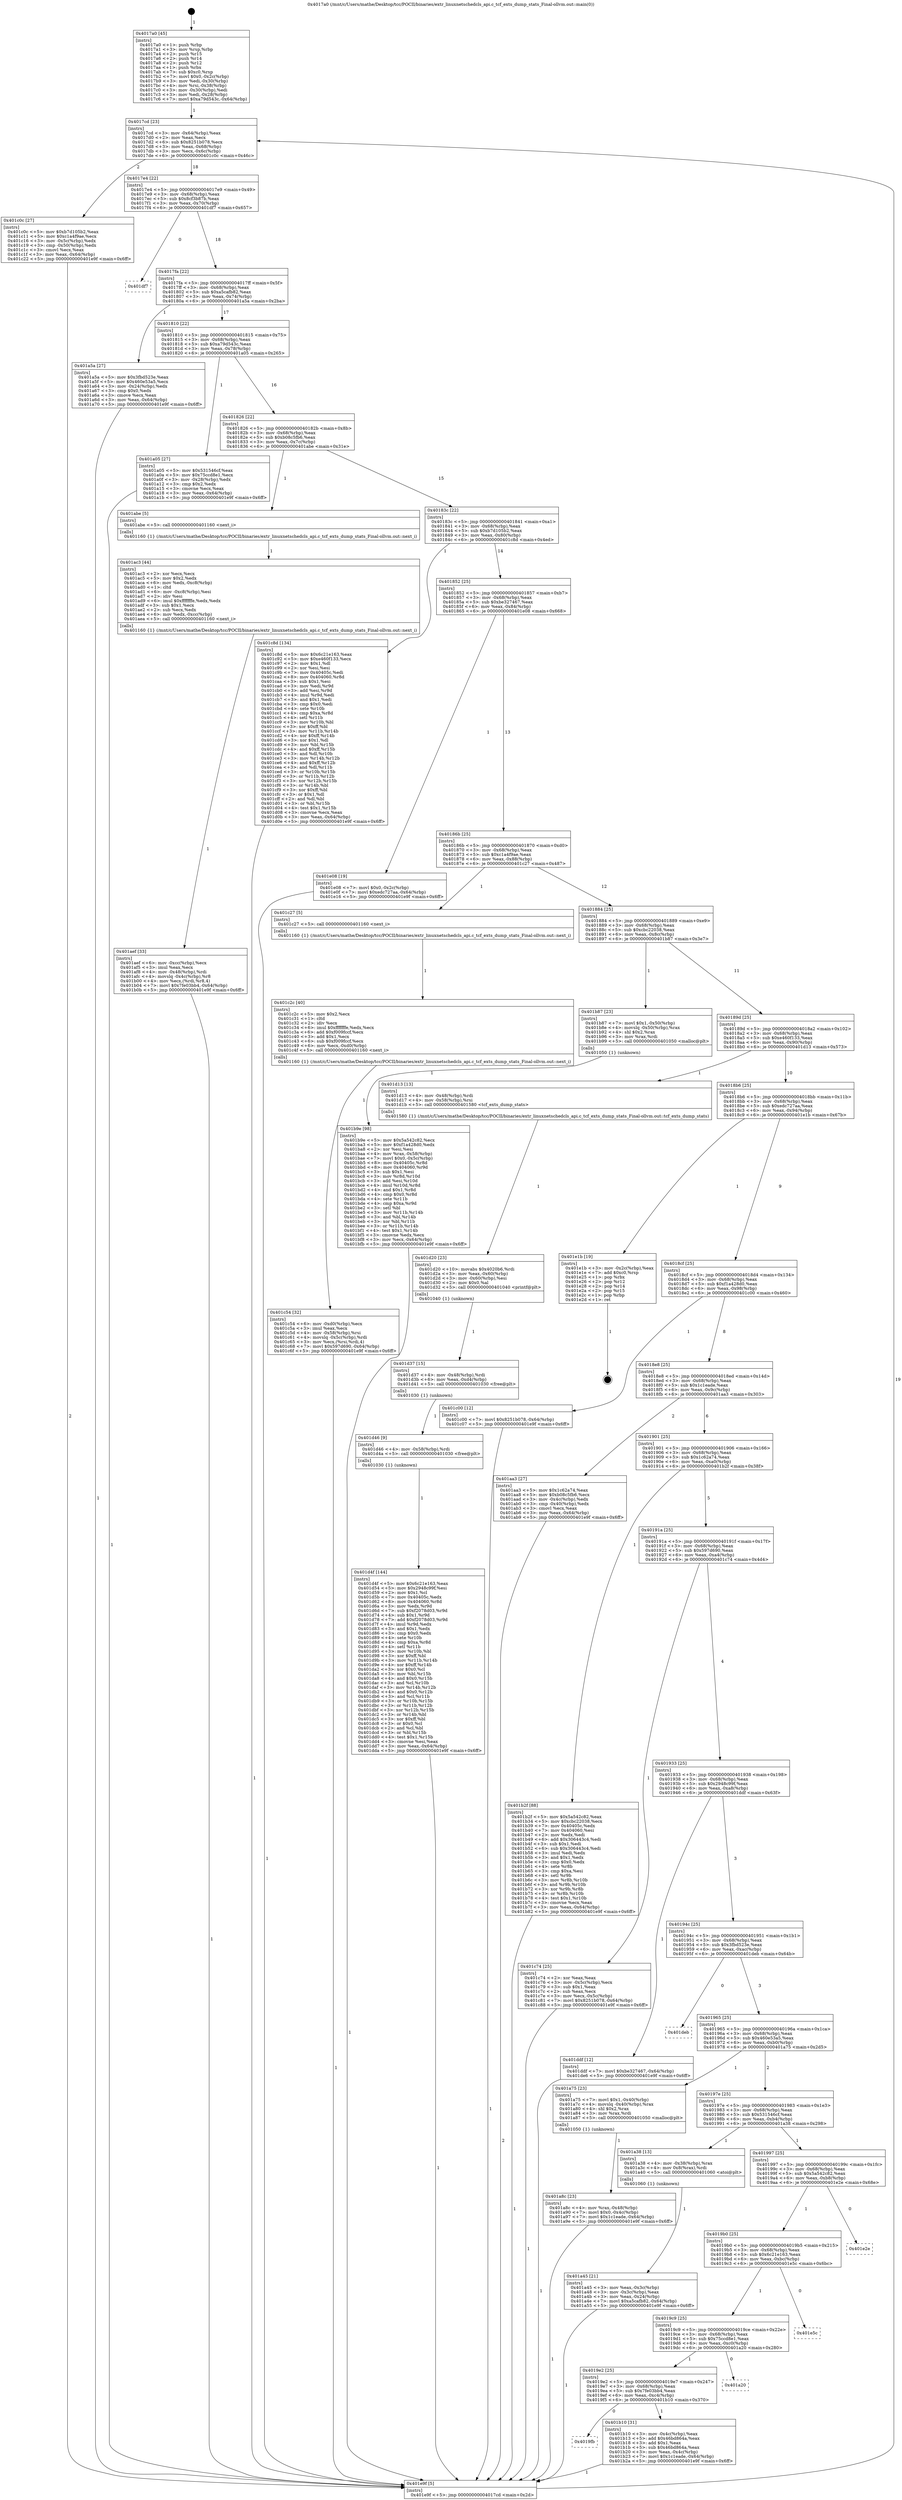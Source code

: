 digraph "0x4017a0" {
  label = "0x4017a0 (/mnt/c/Users/mathe/Desktop/tcc/POCII/binaries/extr_linuxnetschedcls_api.c_tcf_exts_dump_stats_Final-ollvm.out::main(0))"
  labelloc = "t"
  node[shape=record]

  Entry [label="",width=0.3,height=0.3,shape=circle,fillcolor=black,style=filled]
  "0x4017cd" [label="{
     0x4017cd [23]\l
     | [instrs]\l
     &nbsp;&nbsp;0x4017cd \<+3\>: mov -0x64(%rbp),%eax\l
     &nbsp;&nbsp;0x4017d0 \<+2\>: mov %eax,%ecx\l
     &nbsp;&nbsp;0x4017d2 \<+6\>: sub $0x8251b078,%ecx\l
     &nbsp;&nbsp;0x4017d8 \<+3\>: mov %eax,-0x68(%rbp)\l
     &nbsp;&nbsp;0x4017db \<+3\>: mov %ecx,-0x6c(%rbp)\l
     &nbsp;&nbsp;0x4017de \<+6\>: je 0000000000401c0c \<main+0x46c\>\l
  }"]
  "0x401c0c" [label="{
     0x401c0c [27]\l
     | [instrs]\l
     &nbsp;&nbsp;0x401c0c \<+5\>: mov $0xb7d105b2,%eax\l
     &nbsp;&nbsp;0x401c11 \<+5\>: mov $0xc1a4f9ae,%ecx\l
     &nbsp;&nbsp;0x401c16 \<+3\>: mov -0x5c(%rbp),%edx\l
     &nbsp;&nbsp;0x401c19 \<+3\>: cmp -0x50(%rbp),%edx\l
     &nbsp;&nbsp;0x401c1c \<+3\>: cmovl %ecx,%eax\l
     &nbsp;&nbsp;0x401c1f \<+3\>: mov %eax,-0x64(%rbp)\l
     &nbsp;&nbsp;0x401c22 \<+5\>: jmp 0000000000401e9f \<main+0x6ff\>\l
  }"]
  "0x4017e4" [label="{
     0x4017e4 [22]\l
     | [instrs]\l
     &nbsp;&nbsp;0x4017e4 \<+5\>: jmp 00000000004017e9 \<main+0x49\>\l
     &nbsp;&nbsp;0x4017e9 \<+3\>: mov -0x68(%rbp),%eax\l
     &nbsp;&nbsp;0x4017ec \<+5\>: sub $0x8cf3b87b,%eax\l
     &nbsp;&nbsp;0x4017f1 \<+3\>: mov %eax,-0x70(%rbp)\l
     &nbsp;&nbsp;0x4017f4 \<+6\>: je 0000000000401df7 \<main+0x657\>\l
  }"]
  Exit [label="",width=0.3,height=0.3,shape=circle,fillcolor=black,style=filled,peripheries=2]
  "0x401df7" [label="{
     0x401df7\l
  }", style=dashed]
  "0x4017fa" [label="{
     0x4017fa [22]\l
     | [instrs]\l
     &nbsp;&nbsp;0x4017fa \<+5\>: jmp 00000000004017ff \<main+0x5f\>\l
     &nbsp;&nbsp;0x4017ff \<+3\>: mov -0x68(%rbp),%eax\l
     &nbsp;&nbsp;0x401802 \<+5\>: sub $0xa5cafb82,%eax\l
     &nbsp;&nbsp;0x401807 \<+3\>: mov %eax,-0x74(%rbp)\l
     &nbsp;&nbsp;0x40180a \<+6\>: je 0000000000401a5a \<main+0x2ba\>\l
  }"]
  "0x401d4f" [label="{
     0x401d4f [144]\l
     | [instrs]\l
     &nbsp;&nbsp;0x401d4f \<+5\>: mov $0x6c21e163,%eax\l
     &nbsp;&nbsp;0x401d54 \<+5\>: mov $0x2948c99f,%esi\l
     &nbsp;&nbsp;0x401d59 \<+2\>: mov $0x1,%cl\l
     &nbsp;&nbsp;0x401d5b \<+7\>: mov 0x40405c,%edx\l
     &nbsp;&nbsp;0x401d62 \<+8\>: mov 0x404060,%r8d\l
     &nbsp;&nbsp;0x401d6a \<+3\>: mov %edx,%r9d\l
     &nbsp;&nbsp;0x401d6d \<+7\>: sub $0xf2078d03,%r9d\l
     &nbsp;&nbsp;0x401d74 \<+4\>: sub $0x1,%r9d\l
     &nbsp;&nbsp;0x401d78 \<+7\>: add $0xf2078d03,%r9d\l
     &nbsp;&nbsp;0x401d7f \<+4\>: imul %r9d,%edx\l
     &nbsp;&nbsp;0x401d83 \<+3\>: and $0x1,%edx\l
     &nbsp;&nbsp;0x401d86 \<+3\>: cmp $0x0,%edx\l
     &nbsp;&nbsp;0x401d89 \<+4\>: sete %r10b\l
     &nbsp;&nbsp;0x401d8d \<+4\>: cmp $0xa,%r8d\l
     &nbsp;&nbsp;0x401d91 \<+4\>: setl %r11b\l
     &nbsp;&nbsp;0x401d95 \<+3\>: mov %r10b,%bl\l
     &nbsp;&nbsp;0x401d98 \<+3\>: xor $0xff,%bl\l
     &nbsp;&nbsp;0x401d9b \<+3\>: mov %r11b,%r14b\l
     &nbsp;&nbsp;0x401d9e \<+4\>: xor $0xff,%r14b\l
     &nbsp;&nbsp;0x401da2 \<+3\>: xor $0x0,%cl\l
     &nbsp;&nbsp;0x401da5 \<+3\>: mov %bl,%r15b\l
     &nbsp;&nbsp;0x401da8 \<+4\>: and $0x0,%r15b\l
     &nbsp;&nbsp;0x401dac \<+3\>: and %cl,%r10b\l
     &nbsp;&nbsp;0x401daf \<+3\>: mov %r14b,%r12b\l
     &nbsp;&nbsp;0x401db2 \<+4\>: and $0x0,%r12b\l
     &nbsp;&nbsp;0x401db6 \<+3\>: and %cl,%r11b\l
     &nbsp;&nbsp;0x401db9 \<+3\>: or %r10b,%r15b\l
     &nbsp;&nbsp;0x401dbc \<+3\>: or %r11b,%r12b\l
     &nbsp;&nbsp;0x401dbf \<+3\>: xor %r12b,%r15b\l
     &nbsp;&nbsp;0x401dc2 \<+3\>: or %r14b,%bl\l
     &nbsp;&nbsp;0x401dc5 \<+3\>: xor $0xff,%bl\l
     &nbsp;&nbsp;0x401dc8 \<+3\>: or $0x0,%cl\l
     &nbsp;&nbsp;0x401dcb \<+2\>: and %cl,%bl\l
     &nbsp;&nbsp;0x401dcd \<+3\>: or %bl,%r15b\l
     &nbsp;&nbsp;0x401dd0 \<+4\>: test $0x1,%r15b\l
     &nbsp;&nbsp;0x401dd4 \<+3\>: cmovne %esi,%eax\l
     &nbsp;&nbsp;0x401dd7 \<+3\>: mov %eax,-0x64(%rbp)\l
     &nbsp;&nbsp;0x401dda \<+5\>: jmp 0000000000401e9f \<main+0x6ff\>\l
  }"]
  "0x401a5a" [label="{
     0x401a5a [27]\l
     | [instrs]\l
     &nbsp;&nbsp;0x401a5a \<+5\>: mov $0x3fbd523e,%eax\l
     &nbsp;&nbsp;0x401a5f \<+5\>: mov $0x460e53a5,%ecx\l
     &nbsp;&nbsp;0x401a64 \<+3\>: mov -0x24(%rbp),%edx\l
     &nbsp;&nbsp;0x401a67 \<+3\>: cmp $0x0,%edx\l
     &nbsp;&nbsp;0x401a6a \<+3\>: cmove %ecx,%eax\l
     &nbsp;&nbsp;0x401a6d \<+3\>: mov %eax,-0x64(%rbp)\l
     &nbsp;&nbsp;0x401a70 \<+5\>: jmp 0000000000401e9f \<main+0x6ff\>\l
  }"]
  "0x401810" [label="{
     0x401810 [22]\l
     | [instrs]\l
     &nbsp;&nbsp;0x401810 \<+5\>: jmp 0000000000401815 \<main+0x75\>\l
     &nbsp;&nbsp;0x401815 \<+3\>: mov -0x68(%rbp),%eax\l
     &nbsp;&nbsp;0x401818 \<+5\>: sub $0xa79d543c,%eax\l
     &nbsp;&nbsp;0x40181d \<+3\>: mov %eax,-0x78(%rbp)\l
     &nbsp;&nbsp;0x401820 \<+6\>: je 0000000000401a05 \<main+0x265\>\l
  }"]
  "0x401d46" [label="{
     0x401d46 [9]\l
     | [instrs]\l
     &nbsp;&nbsp;0x401d46 \<+4\>: mov -0x58(%rbp),%rdi\l
     &nbsp;&nbsp;0x401d4a \<+5\>: call 0000000000401030 \<free@plt\>\l
     | [calls]\l
     &nbsp;&nbsp;0x401030 \{1\} (unknown)\l
  }"]
  "0x401a05" [label="{
     0x401a05 [27]\l
     | [instrs]\l
     &nbsp;&nbsp;0x401a05 \<+5\>: mov $0x531546cf,%eax\l
     &nbsp;&nbsp;0x401a0a \<+5\>: mov $0x75ccd8e1,%ecx\l
     &nbsp;&nbsp;0x401a0f \<+3\>: mov -0x28(%rbp),%edx\l
     &nbsp;&nbsp;0x401a12 \<+3\>: cmp $0x2,%edx\l
     &nbsp;&nbsp;0x401a15 \<+3\>: cmovne %ecx,%eax\l
     &nbsp;&nbsp;0x401a18 \<+3\>: mov %eax,-0x64(%rbp)\l
     &nbsp;&nbsp;0x401a1b \<+5\>: jmp 0000000000401e9f \<main+0x6ff\>\l
  }"]
  "0x401826" [label="{
     0x401826 [22]\l
     | [instrs]\l
     &nbsp;&nbsp;0x401826 \<+5\>: jmp 000000000040182b \<main+0x8b\>\l
     &nbsp;&nbsp;0x40182b \<+3\>: mov -0x68(%rbp),%eax\l
     &nbsp;&nbsp;0x40182e \<+5\>: sub $0xb08c5fb6,%eax\l
     &nbsp;&nbsp;0x401833 \<+3\>: mov %eax,-0x7c(%rbp)\l
     &nbsp;&nbsp;0x401836 \<+6\>: je 0000000000401abe \<main+0x31e\>\l
  }"]
  "0x401e9f" [label="{
     0x401e9f [5]\l
     | [instrs]\l
     &nbsp;&nbsp;0x401e9f \<+5\>: jmp 00000000004017cd \<main+0x2d\>\l
  }"]
  "0x4017a0" [label="{
     0x4017a0 [45]\l
     | [instrs]\l
     &nbsp;&nbsp;0x4017a0 \<+1\>: push %rbp\l
     &nbsp;&nbsp;0x4017a1 \<+3\>: mov %rsp,%rbp\l
     &nbsp;&nbsp;0x4017a4 \<+2\>: push %r15\l
     &nbsp;&nbsp;0x4017a6 \<+2\>: push %r14\l
     &nbsp;&nbsp;0x4017a8 \<+2\>: push %r12\l
     &nbsp;&nbsp;0x4017aa \<+1\>: push %rbx\l
     &nbsp;&nbsp;0x4017ab \<+7\>: sub $0xc0,%rsp\l
     &nbsp;&nbsp;0x4017b2 \<+7\>: movl $0x0,-0x2c(%rbp)\l
     &nbsp;&nbsp;0x4017b9 \<+3\>: mov %edi,-0x30(%rbp)\l
     &nbsp;&nbsp;0x4017bc \<+4\>: mov %rsi,-0x38(%rbp)\l
     &nbsp;&nbsp;0x4017c0 \<+3\>: mov -0x30(%rbp),%edi\l
     &nbsp;&nbsp;0x4017c3 \<+3\>: mov %edi,-0x28(%rbp)\l
     &nbsp;&nbsp;0x4017c6 \<+7\>: movl $0xa79d543c,-0x64(%rbp)\l
  }"]
  "0x401d37" [label="{
     0x401d37 [15]\l
     | [instrs]\l
     &nbsp;&nbsp;0x401d37 \<+4\>: mov -0x48(%rbp),%rdi\l
     &nbsp;&nbsp;0x401d3b \<+6\>: mov %eax,-0xd4(%rbp)\l
     &nbsp;&nbsp;0x401d41 \<+5\>: call 0000000000401030 \<free@plt\>\l
     | [calls]\l
     &nbsp;&nbsp;0x401030 \{1\} (unknown)\l
  }"]
  "0x401abe" [label="{
     0x401abe [5]\l
     | [instrs]\l
     &nbsp;&nbsp;0x401abe \<+5\>: call 0000000000401160 \<next_i\>\l
     | [calls]\l
     &nbsp;&nbsp;0x401160 \{1\} (/mnt/c/Users/mathe/Desktop/tcc/POCII/binaries/extr_linuxnetschedcls_api.c_tcf_exts_dump_stats_Final-ollvm.out::next_i)\l
  }"]
  "0x40183c" [label="{
     0x40183c [22]\l
     | [instrs]\l
     &nbsp;&nbsp;0x40183c \<+5\>: jmp 0000000000401841 \<main+0xa1\>\l
     &nbsp;&nbsp;0x401841 \<+3\>: mov -0x68(%rbp),%eax\l
     &nbsp;&nbsp;0x401844 \<+5\>: sub $0xb7d105b2,%eax\l
     &nbsp;&nbsp;0x401849 \<+3\>: mov %eax,-0x80(%rbp)\l
     &nbsp;&nbsp;0x40184c \<+6\>: je 0000000000401c8d \<main+0x4ed\>\l
  }"]
  "0x401d20" [label="{
     0x401d20 [23]\l
     | [instrs]\l
     &nbsp;&nbsp;0x401d20 \<+10\>: movabs $0x4020b6,%rdi\l
     &nbsp;&nbsp;0x401d2a \<+3\>: mov %eax,-0x60(%rbp)\l
     &nbsp;&nbsp;0x401d2d \<+3\>: mov -0x60(%rbp),%esi\l
     &nbsp;&nbsp;0x401d30 \<+2\>: mov $0x0,%al\l
     &nbsp;&nbsp;0x401d32 \<+5\>: call 0000000000401040 \<printf@plt\>\l
     | [calls]\l
     &nbsp;&nbsp;0x401040 \{1\} (unknown)\l
  }"]
  "0x401c8d" [label="{
     0x401c8d [134]\l
     | [instrs]\l
     &nbsp;&nbsp;0x401c8d \<+5\>: mov $0x6c21e163,%eax\l
     &nbsp;&nbsp;0x401c92 \<+5\>: mov $0xe460f133,%ecx\l
     &nbsp;&nbsp;0x401c97 \<+2\>: mov $0x1,%dl\l
     &nbsp;&nbsp;0x401c99 \<+2\>: xor %esi,%esi\l
     &nbsp;&nbsp;0x401c9b \<+7\>: mov 0x40405c,%edi\l
     &nbsp;&nbsp;0x401ca2 \<+8\>: mov 0x404060,%r8d\l
     &nbsp;&nbsp;0x401caa \<+3\>: sub $0x1,%esi\l
     &nbsp;&nbsp;0x401cad \<+3\>: mov %edi,%r9d\l
     &nbsp;&nbsp;0x401cb0 \<+3\>: add %esi,%r9d\l
     &nbsp;&nbsp;0x401cb3 \<+4\>: imul %r9d,%edi\l
     &nbsp;&nbsp;0x401cb7 \<+3\>: and $0x1,%edi\l
     &nbsp;&nbsp;0x401cba \<+3\>: cmp $0x0,%edi\l
     &nbsp;&nbsp;0x401cbd \<+4\>: sete %r10b\l
     &nbsp;&nbsp;0x401cc1 \<+4\>: cmp $0xa,%r8d\l
     &nbsp;&nbsp;0x401cc5 \<+4\>: setl %r11b\l
     &nbsp;&nbsp;0x401cc9 \<+3\>: mov %r10b,%bl\l
     &nbsp;&nbsp;0x401ccc \<+3\>: xor $0xff,%bl\l
     &nbsp;&nbsp;0x401ccf \<+3\>: mov %r11b,%r14b\l
     &nbsp;&nbsp;0x401cd2 \<+4\>: xor $0xff,%r14b\l
     &nbsp;&nbsp;0x401cd6 \<+3\>: xor $0x1,%dl\l
     &nbsp;&nbsp;0x401cd9 \<+3\>: mov %bl,%r15b\l
     &nbsp;&nbsp;0x401cdc \<+4\>: and $0xff,%r15b\l
     &nbsp;&nbsp;0x401ce0 \<+3\>: and %dl,%r10b\l
     &nbsp;&nbsp;0x401ce3 \<+3\>: mov %r14b,%r12b\l
     &nbsp;&nbsp;0x401ce6 \<+4\>: and $0xff,%r12b\l
     &nbsp;&nbsp;0x401cea \<+3\>: and %dl,%r11b\l
     &nbsp;&nbsp;0x401ced \<+3\>: or %r10b,%r15b\l
     &nbsp;&nbsp;0x401cf0 \<+3\>: or %r11b,%r12b\l
     &nbsp;&nbsp;0x401cf3 \<+3\>: xor %r12b,%r15b\l
     &nbsp;&nbsp;0x401cf6 \<+3\>: or %r14b,%bl\l
     &nbsp;&nbsp;0x401cf9 \<+3\>: xor $0xff,%bl\l
     &nbsp;&nbsp;0x401cfc \<+3\>: or $0x1,%dl\l
     &nbsp;&nbsp;0x401cff \<+2\>: and %dl,%bl\l
     &nbsp;&nbsp;0x401d01 \<+3\>: or %bl,%r15b\l
     &nbsp;&nbsp;0x401d04 \<+4\>: test $0x1,%r15b\l
     &nbsp;&nbsp;0x401d08 \<+3\>: cmovne %ecx,%eax\l
     &nbsp;&nbsp;0x401d0b \<+3\>: mov %eax,-0x64(%rbp)\l
     &nbsp;&nbsp;0x401d0e \<+5\>: jmp 0000000000401e9f \<main+0x6ff\>\l
  }"]
  "0x401852" [label="{
     0x401852 [25]\l
     | [instrs]\l
     &nbsp;&nbsp;0x401852 \<+5\>: jmp 0000000000401857 \<main+0xb7\>\l
     &nbsp;&nbsp;0x401857 \<+3\>: mov -0x68(%rbp),%eax\l
     &nbsp;&nbsp;0x40185a \<+5\>: sub $0xbe327467,%eax\l
     &nbsp;&nbsp;0x40185f \<+6\>: mov %eax,-0x84(%rbp)\l
     &nbsp;&nbsp;0x401865 \<+6\>: je 0000000000401e08 \<main+0x668\>\l
  }"]
  "0x401c54" [label="{
     0x401c54 [32]\l
     | [instrs]\l
     &nbsp;&nbsp;0x401c54 \<+6\>: mov -0xd0(%rbp),%ecx\l
     &nbsp;&nbsp;0x401c5a \<+3\>: imul %eax,%ecx\l
     &nbsp;&nbsp;0x401c5d \<+4\>: mov -0x58(%rbp),%rsi\l
     &nbsp;&nbsp;0x401c61 \<+4\>: movslq -0x5c(%rbp),%rdi\l
     &nbsp;&nbsp;0x401c65 \<+3\>: mov %ecx,(%rsi,%rdi,4)\l
     &nbsp;&nbsp;0x401c68 \<+7\>: movl $0x597d690,-0x64(%rbp)\l
     &nbsp;&nbsp;0x401c6f \<+5\>: jmp 0000000000401e9f \<main+0x6ff\>\l
  }"]
  "0x401e08" [label="{
     0x401e08 [19]\l
     | [instrs]\l
     &nbsp;&nbsp;0x401e08 \<+7\>: movl $0x0,-0x2c(%rbp)\l
     &nbsp;&nbsp;0x401e0f \<+7\>: movl $0xedc727aa,-0x64(%rbp)\l
     &nbsp;&nbsp;0x401e16 \<+5\>: jmp 0000000000401e9f \<main+0x6ff\>\l
  }"]
  "0x40186b" [label="{
     0x40186b [25]\l
     | [instrs]\l
     &nbsp;&nbsp;0x40186b \<+5\>: jmp 0000000000401870 \<main+0xd0\>\l
     &nbsp;&nbsp;0x401870 \<+3\>: mov -0x68(%rbp),%eax\l
     &nbsp;&nbsp;0x401873 \<+5\>: sub $0xc1a4f9ae,%eax\l
     &nbsp;&nbsp;0x401878 \<+6\>: mov %eax,-0x88(%rbp)\l
     &nbsp;&nbsp;0x40187e \<+6\>: je 0000000000401c27 \<main+0x487\>\l
  }"]
  "0x401c2c" [label="{
     0x401c2c [40]\l
     | [instrs]\l
     &nbsp;&nbsp;0x401c2c \<+5\>: mov $0x2,%ecx\l
     &nbsp;&nbsp;0x401c31 \<+1\>: cltd\l
     &nbsp;&nbsp;0x401c32 \<+2\>: idiv %ecx\l
     &nbsp;&nbsp;0x401c34 \<+6\>: imul $0xfffffffe,%edx,%ecx\l
     &nbsp;&nbsp;0x401c3a \<+6\>: add $0xf009fccf,%ecx\l
     &nbsp;&nbsp;0x401c40 \<+3\>: add $0x1,%ecx\l
     &nbsp;&nbsp;0x401c43 \<+6\>: sub $0xf009fccf,%ecx\l
     &nbsp;&nbsp;0x401c49 \<+6\>: mov %ecx,-0xd0(%rbp)\l
     &nbsp;&nbsp;0x401c4f \<+5\>: call 0000000000401160 \<next_i\>\l
     | [calls]\l
     &nbsp;&nbsp;0x401160 \{1\} (/mnt/c/Users/mathe/Desktop/tcc/POCII/binaries/extr_linuxnetschedcls_api.c_tcf_exts_dump_stats_Final-ollvm.out::next_i)\l
  }"]
  "0x401c27" [label="{
     0x401c27 [5]\l
     | [instrs]\l
     &nbsp;&nbsp;0x401c27 \<+5\>: call 0000000000401160 \<next_i\>\l
     | [calls]\l
     &nbsp;&nbsp;0x401160 \{1\} (/mnt/c/Users/mathe/Desktop/tcc/POCII/binaries/extr_linuxnetschedcls_api.c_tcf_exts_dump_stats_Final-ollvm.out::next_i)\l
  }"]
  "0x401884" [label="{
     0x401884 [25]\l
     | [instrs]\l
     &nbsp;&nbsp;0x401884 \<+5\>: jmp 0000000000401889 \<main+0xe9\>\l
     &nbsp;&nbsp;0x401889 \<+3\>: mov -0x68(%rbp),%eax\l
     &nbsp;&nbsp;0x40188c \<+5\>: sub $0xcbc22038,%eax\l
     &nbsp;&nbsp;0x401891 \<+6\>: mov %eax,-0x8c(%rbp)\l
     &nbsp;&nbsp;0x401897 \<+6\>: je 0000000000401b87 \<main+0x3e7\>\l
  }"]
  "0x401b9e" [label="{
     0x401b9e [98]\l
     | [instrs]\l
     &nbsp;&nbsp;0x401b9e \<+5\>: mov $0x5a542c82,%ecx\l
     &nbsp;&nbsp;0x401ba3 \<+5\>: mov $0xf1a428d0,%edx\l
     &nbsp;&nbsp;0x401ba8 \<+2\>: xor %esi,%esi\l
     &nbsp;&nbsp;0x401baa \<+4\>: mov %rax,-0x58(%rbp)\l
     &nbsp;&nbsp;0x401bae \<+7\>: movl $0x0,-0x5c(%rbp)\l
     &nbsp;&nbsp;0x401bb5 \<+8\>: mov 0x40405c,%r8d\l
     &nbsp;&nbsp;0x401bbd \<+8\>: mov 0x404060,%r9d\l
     &nbsp;&nbsp;0x401bc5 \<+3\>: sub $0x1,%esi\l
     &nbsp;&nbsp;0x401bc8 \<+3\>: mov %r8d,%r10d\l
     &nbsp;&nbsp;0x401bcb \<+3\>: add %esi,%r10d\l
     &nbsp;&nbsp;0x401bce \<+4\>: imul %r10d,%r8d\l
     &nbsp;&nbsp;0x401bd2 \<+4\>: and $0x1,%r8d\l
     &nbsp;&nbsp;0x401bd6 \<+4\>: cmp $0x0,%r8d\l
     &nbsp;&nbsp;0x401bda \<+4\>: sete %r11b\l
     &nbsp;&nbsp;0x401bde \<+4\>: cmp $0xa,%r9d\l
     &nbsp;&nbsp;0x401be2 \<+3\>: setl %bl\l
     &nbsp;&nbsp;0x401be5 \<+3\>: mov %r11b,%r14b\l
     &nbsp;&nbsp;0x401be8 \<+3\>: and %bl,%r14b\l
     &nbsp;&nbsp;0x401beb \<+3\>: xor %bl,%r11b\l
     &nbsp;&nbsp;0x401bee \<+3\>: or %r11b,%r14b\l
     &nbsp;&nbsp;0x401bf1 \<+4\>: test $0x1,%r14b\l
     &nbsp;&nbsp;0x401bf5 \<+3\>: cmovne %edx,%ecx\l
     &nbsp;&nbsp;0x401bf8 \<+3\>: mov %ecx,-0x64(%rbp)\l
     &nbsp;&nbsp;0x401bfb \<+5\>: jmp 0000000000401e9f \<main+0x6ff\>\l
  }"]
  "0x401b87" [label="{
     0x401b87 [23]\l
     | [instrs]\l
     &nbsp;&nbsp;0x401b87 \<+7\>: movl $0x1,-0x50(%rbp)\l
     &nbsp;&nbsp;0x401b8e \<+4\>: movslq -0x50(%rbp),%rax\l
     &nbsp;&nbsp;0x401b92 \<+4\>: shl $0x2,%rax\l
     &nbsp;&nbsp;0x401b96 \<+3\>: mov %rax,%rdi\l
     &nbsp;&nbsp;0x401b99 \<+5\>: call 0000000000401050 \<malloc@plt\>\l
     | [calls]\l
     &nbsp;&nbsp;0x401050 \{1\} (unknown)\l
  }"]
  "0x40189d" [label="{
     0x40189d [25]\l
     | [instrs]\l
     &nbsp;&nbsp;0x40189d \<+5\>: jmp 00000000004018a2 \<main+0x102\>\l
     &nbsp;&nbsp;0x4018a2 \<+3\>: mov -0x68(%rbp),%eax\l
     &nbsp;&nbsp;0x4018a5 \<+5\>: sub $0xe460f133,%eax\l
     &nbsp;&nbsp;0x4018aa \<+6\>: mov %eax,-0x90(%rbp)\l
     &nbsp;&nbsp;0x4018b0 \<+6\>: je 0000000000401d13 \<main+0x573\>\l
  }"]
  "0x4019fb" [label="{
     0x4019fb\l
  }", style=dashed]
  "0x401d13" [label="{
     0x401d13 [13]\l
     | [instrs]\l
     &nbsp;&nbsp;0x401d13 \<+4\>: mov -0x48(%rbp),%rdi\l
     &nbsp;&nbsp;0x401d17 \<+4\>: mov -0x58(%rbp),%rsi\l
     &nbsp;&nbsp;0x401d1b \<+5\>: call 0000000000401580 \<tcf_exts_dump_stats\>\l
     | [calls]\l
     &nbsp;&nbsp;0x401580 \{1\} (/mnt/c/Users/mathe/Desktop/tcc/POCII/binaries/extr_linuxnetschedcls_api.c_tcf_exts_dump_stats_Final-ollvm.out::tcf_exts_dump_stats)\l
  }"]
  "0x4018b6" [label="{
     0x4018b6 [25]\l
     | [instrs]\l
     &nbsp;&nbsp;0x4018b6 \<+5\>: jmp 00000000004018bb \<main+0x11b\>\l
     &nbsp;&nbsp;0x4018bb \<+3\>: mov -0x68(%rbp),%eax\l
     &nbsp;&nbsp;0x4018be \<+5\>: sub $0xedc727aa,%eax\l
     &nbsp;&nbsp;0x4018c3 \<+6\>: mov %eax,-0x94(%rbp)\l
     &nbsp;&nbsp;0x4018c9 \<+6\>: je 0000000000401e1b \<main+0x67b\>\l
  }"]
  "0x401b10" [label="{
     0x401b10 [31]\l
     | [instrs]\l
     &nbsp;&nbsp;0x401b10 \<+3\>: mov -0x4c(%rbp),%eax\l
     &nbsp;&nbsp;0x401b13 \<+5\>: add $0x46bd864a,%eax\l
     &nbsp;&nbsp;0x401b18 \<+3\>: add $0x1,%eax\l
     &nbsp;&nbsp;0x401b1b \<+5\>: sub $0x46bd864a,%eax\l
     &nbsp;&nbsp;0x401b20 \<+3\>: mov %eax,-0x4c(%rbp)\l
     &nbsp;&nbsp;0x401b23 \<+7\>: movl $0x1c1eade,-0x64(%rbp)\l
     &nbsp;&nbsp;0x401b2a \<+5\>: jmp 0000000000401e9f \<main+0x6ff\>\l
  }"]
  "0x401e1b" [label="{
     0x401e1b [19]\l
     | [instrs]\l
     &nbsp;&nbsp;0x401e1b \<+3\>: mov -0x2c(%rbp),%eax\l
     &nbsp;&nbsp;0x401e1e \<+7\>: add $0xc0,%rsp\l
     &nbsp;&nbsp;0x401e25 \<+1\>: pop %rbx\l
     &nbsp;&nbsp;0x401e26 \<+2\>: pop %r12\l
     &nbsp;&nbsp;0x401e28 \<+2\>: pop %r14\l
     &nbsp;&nbsp;0x401e2a \<+2\>: pop %r15\l
     &nbsp;&nbsp;0x401e2c \<+1\>: pop %rbp\l
     &nbsp;&nbsp;0x401e2d \<+1\>: ret\l
  }"]
  "0x4018cf" [label="{
     0x4018cf [25]\l
     | [instrs]\l
     &nbsp;&nbsp;0x4018cf \<+5\>: jmp 00000000004018d4 \<main+0x134\>\l
     &nbsp;&nbsp;0x4018d4 \<+3\>: mov -0x68(%rbp),%eax\l
     &nbsp;&nbsp;0x4018d7 \<+5\>: sub $0xf1a428d0,%eax\l
     &nbsp;&nbsp;0x4018dc \<+6\>: mov %eax,-0x98(%rbp)\l
     &nbsp;&nbsp;0x4018e2 \<+6\>: je 0000000000401c00 \<main+0x460\>\l
  }"]
  "0x4019e2" [label="{
     0x4019e2 [25]\l
     | [instrs]\l
     &nbsp;&nbsp;0x4019e2 \<+5\>: jmp 00000000004019e7 \<main+0x247\>\l
     &nbsp;&nbsp;0x4019e7 \<+3\>: mov -0x68(%rbp),%eax\l
     &nbsp;&nbsp;0x4019ea \<+5\>: sub $0x7fe03bb4,%eax\l
     &nbsp;&nbsp;0x4019ef \<+6\>: mov %eax,-0xc4(%rbp)\l
     &nbsp;&nbsp;0x4019f5 \<+6\>: je 0000000000401b10 \<main+0x370\>\l
  }"]
  "0x401c00" [label="{
     0x401c00 [12]\l
     | [instrs]\l
     &nbsp;&nbsp;0x401c00 \<+7\>: movl $0x8251b078,-0x64(%rbp)\l
     &nbsp;&nbsp;0x401c07 \<+5\>: jmp 0000000000401e9f \<main+0x6ff\>\l
  }"]
  "0x4018e8" [label="{
     0x4018e8 [25]\l
     | [instrs]\l
     &nbsp;&nbsp;0x4018e8 \<+5\>: jmp 00000000004018ed \<main+0x14d\>\l
     &nbsp;&nbsp;0x4018ed \<+3\>: mov -0x68(%rbp),%eax\l
     &nbsp;&nbsp;0x4018f0 \<+5\>: sub $0x1c1eade,%eax\l
     &nbsp;&nbsp;0x4018f5 \<+6\>: mov %eax,-0x9c(%rbp)\l
     &nbsp;&nbsp;0x4018fb \<+6\>: je 0000000000401aa3 \<main+0x303\>\l
  }"]
  "0x401a20" [label="{
     0x401a20\l
  }", style=dashed]
  "0x401aa3" [label="{
     0x401aa3 [27]\l
     | [instrs]\l
     &nbsp;&nbsp;0x401aa3 \<+5\>: mov $0x1c62a74,%eax\l
     &nbsp;&nbsp;0x401aa8 \<+5\>: mov $0xb08c5fb6,%ecx\l
     &nbsp;&nbsp;0x401aad \<+3\>: mov -0x4c(%rbp),%edx\l
     &nbsp;&nbsp;0x401ab0 \<+3\>: cmp -0x40(%rbp),%edx\l
     &nbsp;&nbsp;0x401ab3 \<+3\>: cmovl %ecx,%eax\l
     &nbsp;&nbsp;0x401ab6 \<+3\>: mov %eax,-0x64(%rbp)\l
     &nbsp;&nbsp;0x401ab9 \<+5\>: jmp 0000000000401e9f \<main+0x6ff\>\l
  }"]
  "0x401901" [label="{
     0x401901 [25]\l
     | [instrs]\l
     &nbsp;&nbsp;0x401901 \<+5\>: jmp 0000000000401906 \<main+0x166\>\l
     &nbsp;&nbsp;0x401906 \<+3\>: mov -0x68(%rbp),%eax\l
     &nbsp;&nbsp;0x401909 \<+5\>: sub $0x1c62a74,%eax\l
     &nbsp;&nbsp;0x40190e \<+6\>: mov %eax,-0xa0(%rbp)\l
     &nbsp;&nbsp;0x401914 \<+6\>: je 0000000000401b2f \<main+0x38f\>\l
  }"]
  "0x4019c9" [label="{
     0x4019c9 [25]\l
     | [instrs]\l
     &nbsp;&nbsp;0x4019c9 \<+5\>: jmp 00000000004019ce \<main+0x22e\>\l
     &nbsp;&nbsp;0x4019ce \<+3\>: mov -0x68(%rbp),%eax\l
     &nbsp;&nbsp;0x4019d1 \<+5\>: sub $0x75ccd8e1,%eax\l
     &nbsp;&nbsp;0x4019d6 \<+6\>: mov %eax,-0xc0(%rbp)\l
     &nbsp;&nbsp;0x4019dc \<+6\>: je 0000000000401a20 \<main+0x280\>\l
  }"]
  "0x401b2f" [label="{
     0x401b2f [88]\l
     | [instrs]\l
     &nbsp;&nbsp;0x401b2f \<+5\>: mov $0x5a542c82,%eax\l
     &nbsp;&nbsp;0x401b34 \<+5\>: mov $0xcbc22038,%ecx\l
     &nbsp;&nbsp;0x401b39 \<+7\>: mov 0x40405c,%edx\l
     &nbsp;&nbsp;0x401b40 \<+7\>: mov 0x404060,%esi\l
     &nbsp;&nbsp;0x401b47 \<+2\>: mov %edx,%edi\l
     &nbsp;&nbsp;0x401b49 \<+6\>: add $0x306443c4,%edi\l
     &nbsp;&nbsp;0x401b4f \<+3\>: sub $0x1,%edi\l
     &nbsp;&nbsp;0x401b52 \<+6\>: sub $0x306443c4,%edi\l
     &nbsp;&nbsp;0x401b58 \<+3\>: imul %edi,%edx\l
     &nbsp;&nbsp;0x401b5b \<+3\>: and $0x1,%edx\l
     &nbsp;&nbsp;0x401b5e \<+3\>: cmp $0x0,%edx\l
     &nbsp;&nbsp;0x401b61 \<+4\>: sete %r8b\l
     &nbsp;&nbsp;0x401b65 \<+3\>: cmp $0xa,%esi\l
     &nbsp;&nbsp;0x401b68 \<+4\>: setl %r9b\l
     &nbsp;&nbsp;0x401b6c \<+3\>: mov %r8b,%r10b\l
     &nbsp;&nbsp;0x401b6f \<+3\>: and %r9b,%r10b\l
     &nbsp;&nbsp;0x401b72 \<+3\>: xor %r9b,%r8b\l
     &nbsp;&nbsp;0x401b75 \<+3\>: or %r8b,%r10b\l
     &nbsp;&nbsp;0x401b78 \<+4\>: test $0x1,%r10b\l
     &nbsp;&nbsp;0x401b7c \<+3\>: cmovne %ecx,%eax\l
     &nbsp;&nbsp;0x401b7f \<+3\>: mov %eax,-0x64(%rbp)\l
     &nbsp;&nbsp;0x401b82 \<+5\>: jmp 0000000000401e9f \<main+0x6ff\>\l
  }"]
  "0x40191a" [label="{
     0x40191a [25]\l
     | [instrs]\l
     &nbsp;&nbsp;0x40191a \<+5\>: jmp 000000000040191f \<main+0x17f\>\l
     &nbsp;&nbsp;0x40191f \<+3\>: mov -0x68(%rbp),%eax\l
     &nbsp;&nbsp;0x401922 \<+5\>: sub $0x597d690,%eax\l
     &nbsp;&nbsp;0x401927 \<+6\>: mov %eax,-0xa4(%rbp)\l
     &nbsp;&nbsp;0x40192d \<+6\>: je 0000000000401c74 \<main+0x4d4\>\l
  }"]
  "0x401e5c" [label="{
     0x401e5c\l
  }", style=dashed]
  "0x401c74" [label="{
     0x401c74 [25]\l
     | [instrs]\l
     &nbsp;&nbsp;0x401c74 \<+2\>: xor %eax,%eax\l
     &nbsp;&nbsp;0x401c76 \<+3\>: mov -0x5c(%rbp),%ecx\l
     &nbsp;&nbsp;0x401c79 \<+3\>: sub $0x1,%eax\l
     &nbsp;&nbsp;0x401c7c \<+2\>: sub %eax,%ecx\l
     &nbsp;&nbsp;0x401c7e \<+3\>: mov %ecx,-0x5c(%rbp)\l
     &nbsp;&nbsp;0x401c81 \<+7\>: movl $0x8251b078,-0x64(%rbp)\l
     &nbsp;&nbsp;0x401c88 \<+5\>: jmp 0000000000401e9f \<main+0x6ff\>\l
  }"]
  "0x401933" [label="{
     0x401933 [25]\l
     | [instrs]\l
     &nbsp;&nbsp;0x401933 \<+5\>: jmp 0000000000401938 \<main+0x198\>\l
     &nbsp;&nbsp;0x401938 \<+3\>: mov -0x68(%rbp),%eax\l
     &nbsp;&nbsp;0x40193b \<+5\>: sub $0x2948c99f,%eax\l
     &nbsp;&nbsp;0x401940 \<+6\>: mov %eax,-0xa8(%rbp)\l
     &nbsp;&nbsp;0x401946 \<+6\>: je 0000000000401ddf \<main+0x63f\>\l
  }"]
  "0x4019b0" [label="{
     0x4019b0 [25]\l
     | [instrs]\l
     &nbsp;&nbsp;0x4019b0 \<+5\>: jmp 00000000004019b5 \<main+0x215\>\l
     &nbsp;&nbsp;0x4019b5 \<+3\>: mov -0x68(%rbp),%eax\l
     &nbsp;&nbsp;0x4019b8 \<+5\>: sub $0x6c21e163,%eax\l
     &nbsp;&nbsp;0x4019bd \<+6\>: mov %eax,-0xbc(%rbp)\l
     &nbsp;&nbsp;0x4019c3 \<+6\>: je 0000000000401e5c \<main+0x6bc\>\l
  }"]
  "0x401ddf" [label="{
     0x401ddf [12]\l
     | [instrs]\l
     &nbsp;&nbsp;0x401ddf \<+7\>: movl $0xbe327467,-0x64(%rbp)\l
     &nbsp;&nbsp;0x401de6 \<+5\>: jmp 0000000000401e9f \<main+0x6ff\>\l
  }"]
  "0x40194c" [label="{
     0x40194c [25]\l
     | [instrs]\l
     &nbsp;&nbsp;0x40194c \<+5\>: jmp 0000000000401951 \<main+0x1b1\>\l
     &nbsp;&nbsp;0x401951 \<+3\>: mov -0x68(%rbp),%eax\l
     &nbsp;&nbsp;0x401954 \<+5\>: sub $0x3fbd523e,%eax\l
     &nbsp;&nbsp;0x401959 \<+6\>: mov %eax,-0xac(%rbp)\l
     &nbsp;&nbsp;0x40195f \<+6\>: je 0000000000401deb \<main+0x64b\>\l
  }"]
  "0x401e2e" [label="{
     0x401e2e\l
  }", style=dashed]
  "0x401deb" [label="{
     0x401deb\l
  }", style=dashed]
  "0x401965" [label="{
     0x401965 [25]\l
     | [instrs]\l
     &nbsp;&nbsp;0x401965 \<+5\>: jmp 000000000040196a \<main+0x1ca\>\l
     &nbsp;&nbsp;0x40196a \<+3\>: mov -0x68(%rbp),%eax\l
     &nbsp;&nbsp;0x40196d \<+5\>: sub $0x460e53a5,%eax\l
     &nbsp;&nbsp;0x401972 \<+6\>: mov %eax,-0xb0(%rbp)\l
     &nbsp;&nbsp;0x401978 \<+6\>: je 0000000000401a75 \<main+0x2d5\>\l
  }"]
  "0x401aef" [label="{
     0x401aef [33]\l
     | [instrs]\l
     &nbsp;&nbsp;0x401aef \<+6\>: mov -0xcc(%rbp),%ecx\l
     &nbsp;&nbsp;0x401af5 \<+3\>: imul %eax,%ecx\l
     &nbsp;&nbsp;0x401af8 \<+4\>: mov -0x48(%rbp),%rdi\l
     &nbsp;&nbsp;0x401afc \<+4\>: movslq -0x4c(%rbp),%r8\l
     &nbsp;&nbsp;0x401b00 \<+4\>: mov %ecx,(%rdi,%r8,4)\l
     &nbsp;&nbsp;0x401b04 \<+7\>: movl $0x7fe03bb4,-0x64(%rbp)\l
     &nbsp;&nbsp;0x401b0b \<+5\>: jmp 0000000000401e9f \<main+0x6ff\>\l
  }"]
  "0x401a75" [label="{
     0x401a75 [23]\l
     | [instrs]\l
     &nbsp;&nbsp;0x401a75 \<+7\>: movl $0x1,-0x40(%rbp)\l
     &nbsp;&nbsp;0x401a7c \<+4\>: movslq -0x40(%rbp),%rax\l
     &nbsp;&nbsp;0x401a80 \<+4\>: shl $0x2,%rax\l
     &nbsp;&nbsp;0x401a84 \<+3\>: mov %rax,%rdi\l
     &nbsp;&nbsp;0x401a87 \<+5\>: call 0000000000401050 \<malloc@plt\>\l
     | [calls]\l
     &nbsp;&nbsp;0x401050 \{1\} (unknown)\l
  }"]
  "0x40197e" [label="{
     0x40197e [25]\l
     | [instrs]\l
     &nbsp;&nbsp;0x40197e \<+5\>: jmp 0000000000401983 \<main+0x1e3\>\l
     &nbsp;&nbsp;0x401983 \<+3\>: mov -0x68(%rbp),%eax\l
     &nbsp;&nbsp;0x401986 \<+5\>: sub $0x531546cf,%eax\l
     &nbsp;&nbsp;0x40198b \<+6\>: mov %eax,-0xb4(%rbp)\l
     &nbsp;&nbsp;0x401991 \<+6\>: je 0000000000401a38 \<main+0x298\>\l
  }"]
  "0x401ac3" [label="{
     0x401ac3 [44]\l
     | [instrs]\l
     &nbsp;&nbsp;0x401ac3 \<+2\>: xor %ecx,%ecx\l
     &nbsp;&nbsp;0x401ac5 \<+5\>: mov $0x2,%edx\l
     &nbsp;&nbsp;0x401aca \<+6\>: mov %edx,-0xc8(%rbp)\l
     &nbsp;&nbsp;0x401ad0 \<+1\>: cltd\l
     &nbsp;&nbsp;0x401ad1 \<+6\>: mov -0xc8(%rbp),%esi\l
     &nbsp;&nbsp;0x401ad7 \<+2\>: idiv %esi\l
     &nbsp;&nbsp;0x401ad9 \<+6\>: imul $0xfffffffe,%edx,%edx\l
     &nbsp;&nbsp;0x401adf \<+3\>: sub $0x1,%ecx\l
     &nbsp;&nbsp;0x401ae2 \<+2\>: sub %ecx,%edx\l
     &nbsp;&nbsp;0x401ae4 \<+6\>: mov %edx,-0xcc(%rbp)\l
     &nbsp;&nbsp;0x401aea \<+5\>: call 0000000000401160 \<next_i\>\l
     | [calls]\l
     &nbsp;&nbsp;0x401160 \{1\} (/mnt/c/Users/mathe/Desktop/tcc/POCII/binaries/extr_linuxnetschedcls_api.c_tcf_exts_dump_stats_Final-ollvm.out::next_i)\l
  }"]
  "0x401a38" [label="{
     0x401a38 [13]\l
     | [instrs]\l
     &nbsp;&nbsp;0x401a38 \<+4\>: mov -0x38(%rbp),%rax\l
     &nbsp;&nbsp;0x401a3c \<+4\>: mov 0x8(%rax),%rdi\l
     &nbsp;&nbsp;0x401a40 \<+5\>: call 0000000000401060 \<atoi@plt\>\l
     | [calls]\l
     &nbsp;&nbsp;0x401060 \{1\} (unknown)\l
  }"]
  "0x401997" [label="{
     0x401997 [25]\l
     | [instrs]\l
     &nbsp;&nbsp;0x401997 \<+5\>: jmp 000000000040199c \<main+0x1fc\>\l
     &nbsp;&nbsp;0x40199c \<+3\>: mov -0x68(%rbp),%eax\l
     &nbsp;&nbsp;0x40199f \<+5\>: sub $0x5a542c82,%eax\l
     &nbsp;&nbsp;0x4019a4 \<+6\>: mov %eax,-0xb8(%rbp)\l
     &nbsp;&nbsp;0x4019aa \<+6\>: je 0000000000401e2e \<main+0x68e\>\l
  }"]
  "0x401a45" [label="{
     0x401a45 [21]\l
     | [instrs]\l
     &nbsp;&nbsp;0x401a45 \<+3\>: mov %eax,-0x3c(%rbp)\l
     &nbsp;&nbsp;0x401a48 \<+3\>: mov -0x3c(%rbp),%eax\l
     &nbsp;&nbsp;0x401a4b \<+3\>: mov %eax,-0x24(%rbp)\l
     &nbsp;&nbsp;0x401a4e \<+7\>: movl $0xa5cafb82,-0x64(%rbp)\l
     &nbsp;&nbsp;0x401a55 \<+5\>: jmp 0000000000401e9f \<main+0x6ff\>\l
  }"]
  "0x401a8c" [label="{
     0x401a8c [23]\l
     | [instrs]\l
     &nbsp;&nbsp;0x401a8c \<+4\>: mov %rax,-0x48(%rbp)\l
     &nbsp;&nbsp;0x401a90 \<+7\>: movl $0x0,-0x4c(%rbp)\l
     &nbsp;&nbsp;0x401a97 \<+7\>: movl $0x1c1eade,-0x64(%rbp)\l
     &nbsp;&nbsp;0x401a9e \<+5\>: jmp 0000000000401e9f \<main+0x6ff\>\l
  }"]
  Entry -> "0x4017a0" [label=" 1"]
  "0x4017cd" -> "0x401c0c" [label=" 2"]
  "0x4017cd" -> "0x4017e4" [label=" 18"]
  "0x401e1b" -> Exit [label=" 1"]
  "0x4017e4" -> "0x401df7" [label=" 0"]
  "0x4017e4" -> "0x4017fa" [label=" 18"]
  "0x401e08" -> "0x401e9f" [label=" 1"]
  "0x4017fa" -> "0x401a5a" [label=" 1"]
  "0x4017fa" -> "0x401810" [label=" 17"]
  "0x401ddf" -> "0x401e9f" [label=" 1"]
  "0x401810" -> "0x401a05" [label=" 1"]
  "0x401810" -> "0x401826" [label=" 16"]
  "0x401a05" -> "0x401e9f" [label=" 1"]
  "0x4017a0" -> "0x4017cd" [label=" 1"]
  "0x401e9f" -> "0x4017cd" [label=" 19"]
  "0x401d4f" -> "0x401e9f" [label=" 1"]
  "0x401826" -> "0x401abe" [label=" 1"]
  "0x401826" -> "0x40183c" [label=" 15"]
  "0x401d46" -> "0x401d4f" [label=" 1"]
  "0x40183c" -> "0x401c8d" [label=" 1"]
  "0x40183c" -> "0x401852" [label=" 14"]
  "0x401d37" -> "0x401d46" [label=" 1"]
  "0x401852" -> "0x401e08" [label=" 1"]
  "0x401852" -> "0x40186b" [label=" 13"]
  "0x401d20" -> "0x401d37" [label=" 1"]
  "0x40186b" -> "0x401c27" [label=" 1"]
  "0x40186b" -> "0x401884" [label=" 12"]
  "0x401d13" -> "0x401d20" [label=" 1"]
  "0x401884" -> "0x401b87" [label=" 1"]
  "0x401884" -> "0x40189d" [label=" 11"]
  "0x401c8d" -> "0x401e9f" [label=" 1"]
  "0x40189d" -> "0x401d13" [label=" 1"]
  "0x40189d" -> "0x4018b6" [label=" 10"]
  "0x401c74" -> "0x401e9f" [label=" 1"]
  "0x4018b6" -> "0x401e1b" [label=" 1"]
  "0x4018b6" -> "0x4018cf" [label=" 9"]
  "0x401c54" -> "0x401e9f" [label=" 1"]
  "0x4018cf" -> "0x401c00" [label=" 1"]
  "0x4018cf" -> "0x4018e8" [label=" 8"]
  "0x401c27" -> "0x401c2c" [label=" 1"]
  "0x4018e8" -> "0x401aa3" [label=" 2"]
  "0x4018e8" -> "0x401901" [label=" 6"]
  "0x401c0c" -> "0x401e9f" [label=" 2"]
  "0x401901" -> "0x401b2f" [label=" 1"]
  "0x401901" -> "0x40191a" [label=" 5"]
  "0x401b9e" -> "0x401e9f" [label=" 1"]
  "0x40191a" -> "0x401c74" [label=" 1"]
  "0x40191a" -> "0x401933" [label=" 4"]
  "0x401b87" -> "0x401b9e" [label=" 1"]
  "0x401933" -> "0x401ddf" [label=" 1"]
  "0x401933" -> "0x40194c" [label=" 3"]
  "0x401b10" -> "0x401e9f" [label=" 1"]
  "0x40194c" -> "0x401deb" [label=" 0"]
  "0x40194c" -> "0x401965" [label=" 3"]
  "0x4019e2" -> "0x4019fb" [label=" 0"]
  "0x401965" -> "0x401a75" [label=" 1"]
  "0x401965" -> "0x40197e" [label=" 2"]
  "0x401c2c" -> "0x401c54" [label=" 1"]
  "0x40197e" -> "0x401a38" [label=" 1"]
  "0x40197e" -> "0x401997" [label=" 1"]
  "0x401a38" -> "0x401a45" [label=" 1"]
  "0x401a45" -> "0x401e9f" [label=" 1"]
  "0x401a5a" -> "0x401e9f" [label=" 1"]
  "0x401a75" -> "0x401a8c" [label=" 1"]
  "0x401a8c" -> "0x401e9f" [label=" 1"]
  "0x401aa3" -> "0x401e9f" [label=" 2"]
  "0x401abe" -> "0x401ac3" [label=" 1"]
  "0x401ac3" -> "0x401aef" [label=" 1"]
  "0x401aef" -> "0x401e9f" [label=" 1"]
  "0x4019e2" -> "0x401b10" [label=" 1"]
  "0x401997" -> "0x401e2e" [label=" 0"]
  "0x401997" -> "0x4019b0" [label=" 1"]
  "0x401b2f" -> "0x401e9f" [label=" 1"]
  "0x4019b0" -> "0x401e5c" [label=" 0"]
  "0x4019b0" -> "0x4019c9" [label=" 1"]
  "0x401c00" -> "0x401e9f" [label=" 1"]
  "0x4019c9" -> "0x401a20" [label=" 0"]
  "0x4019c9" -> "0x4019e2" [label=" 1"]
}
